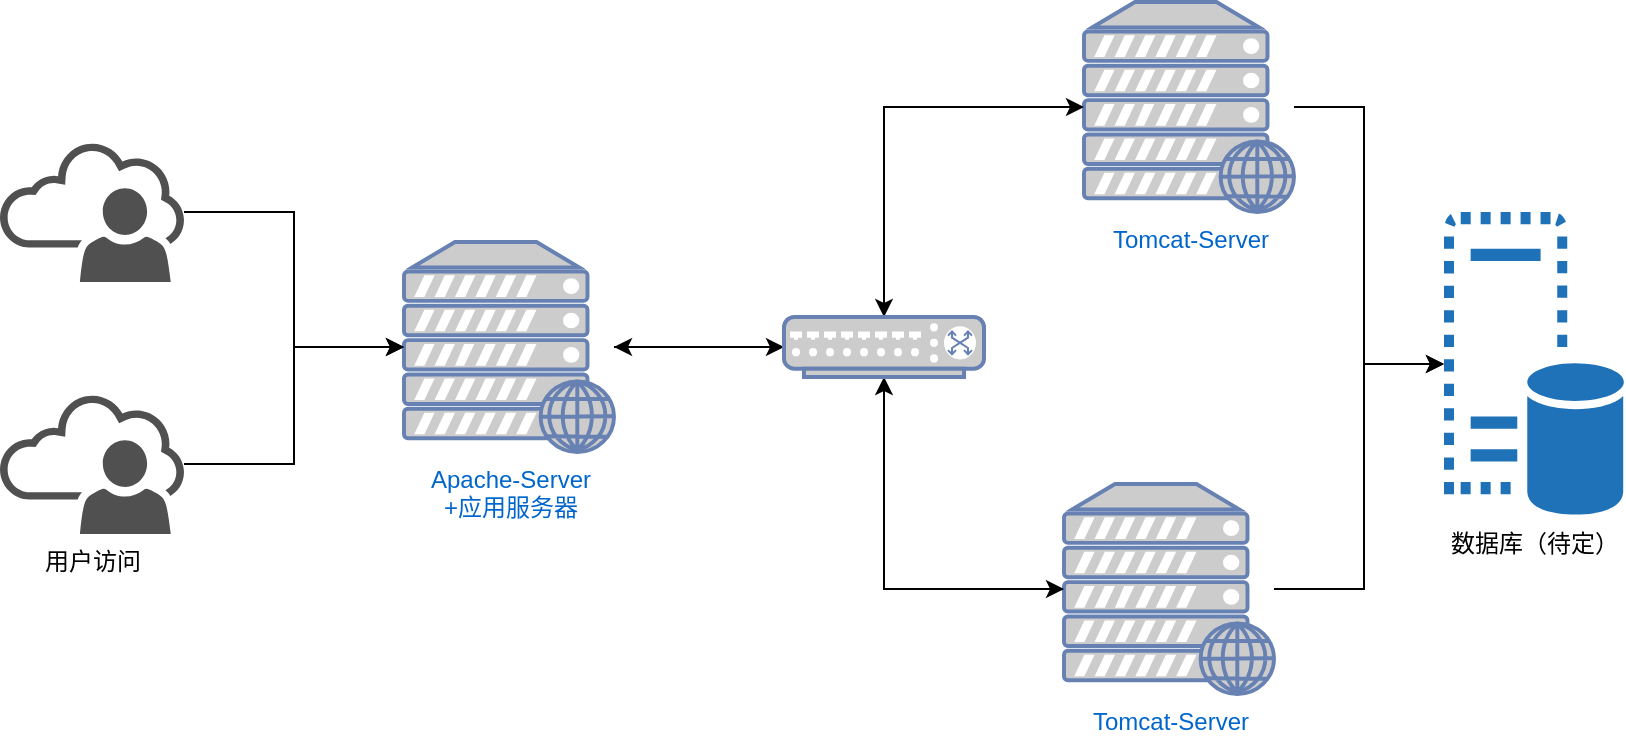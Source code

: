 <mxfile version="10.6.5" type="github"><diagram id="6a731a19-8d31-9384-78a2-239565b7b9f0" name="Page-1"><mxGraphModel dx="1030" dy="531" grid="1" gridSize="10" guides="1" tooltips="1" connect="1" arrows="1" fold="1" page="1" pageScale="1" pageWidth="1169" pageHeight="827" background="#ffffff" math="0" shadow="0"><root><mxCell id="0"/><mxCell id="1" parent="0"/><mxCell id="rih1qBaqkSFO7-O8IaMy-143" value="&lt;span lang=&quot;EN-US&quot;&gt;Apache-Server&lt;br&gt;+应用服务器&lt;br&gt;&lt;br&gt;&lt;/span&gt;" style="fontColor=#0066CC;verticalAlign=top;verticalLabelPosition=bottom;labelPosition=center;align=center;html=1;outlineConnect=0;fillColor=#CCCCCC;strokeColor=#6881B3;gradientColor=none;gradientDirection=north;strokeWidth=2;shape=mxgraph.networks.web_server;" parent="1" vertex="1"><mxGeometry x="300" y="240" width="105" height="105" as="geometry"/></mxCell><mxCell id="rih1qBaqkSFO7-O8IaMy-159" style="edgeStyle=orthogonalEdgeStyle;rounded=0;orthogonalLoop=1;jettySize=auto;html=1;entryX=0.5;entryY=1;entryDx=0;entryDy=0;entryPerimeter=0;" parent="1" source="rih1qBaqkSFO7-O8IaMy-148" target="rih1qBaqkSFO7-O8IaMy-154" edge="1"><mxGeometry relative="1" as="geometry"/></mxCell><mxCell id="rih1qBaqkSFO7-O8IaMy-193" style="edgeStyle=orthogonalEdgeStyle;rounded=0;orthogonalLoop=1;jettySize=auto;html=1;" parent="1" source="rih1qBaqkSFO7-O8IaMy-148" target="rih1qBaqkSFO7-O8IaMy-191" edge="1"><mxGeometry relative="1" as="geometry"><Array as="points"><mxPoint x="780" y="414"/><mxPoint x="780" y="301"/></Array></mxGeometry></mxCell><mxCell id="rih1qBaqkSFO7-O8IaMy-148" value="Tomcat-Server" style="fontColor=#0066CC;verticalAlign=top;verticalLabelPosition=bottom;labelPosition=center;align=center;html=1;outlineConnect=0;fillColor=#CCCCCC;strokeColor=#6881B3;gradientColor=none;gradientDirection=north;strokeWidth=2;shape=mxgraph.networks.web_server;" parent="1" vertex="1"><mxGeometry x="630" y="361" width="105" height="105" as="geometry"/></mxCell><mxCell id="rih1qBaqkSFO7-O8IaMy-168" style="edgeStyle=orthogonalEdgeStyle;rounded=0;orthogonalLoop=1;jettySize=auto;html=1;exitX=0;exitY=0.5;exitDx=0;exitDy=0;exitPerimeter=0;" parent="1" source="rih1qBaqkSFO7-O8IaMy-149" target="rih1qBaqkSFO7-O8IaMy-154" edge="1"><mxGeometry relative="1" as="geometry"/></mxCell><mxCell id="rih1qBaqkSFO7-O8IaMy-192" style="edgeStyle=orthogonalEdgeStyle;rounded=0;orthogonalLoop=1;jettySize=auto;html=1;" parent="1" source="rih1qBaqkSFO7-O8IaMy-149" target="rih1qBaqkSFO7-O8IaMy-191" edge="1"><mxGeometry relative="1" as="geometry"><Array as="points"><mxPoint x="780" y="173"/><mxPoint x="780" y="301"/></Array></mxGeometry></mxCell><mxCell id="rih1qBaqkSFO7-O8IaMy-149" value="Tomcat-Server&lt;br&gt;" style="fontColor=#0066CC;verticalAlign=top;verticalLabelPosition=bottom;labelPosition=center;align=center;html=1;outlineConnect=0;fillColor=#CCCCCC;strokeColor=#6881B3;gradientColor=none;gradientDirection=north;strokeWidth=2;shape=mxgraph.networks.web_server;" parent="1" vertex="1"><mxGeometry x="640" y="120" width="105" height="105" as="geometry"/></mxCell><mxCell id="rih1qBaqkSFO7-O8IaMy-151" value="" style="edgeStyle=orthogonalEdgeStyle;rounded=0;orthogonalLoop=1;jettySize=auto;html=1;entryX=0;entryY=0.5;entryDx=0;entryDy=0;entryPerimeter=0;" parent="1" source="rih1qBaqkSFO7-O8IaMy-143" target="rih1qBaqkSFO7-O8IaMy-154" edge="1"><mxGeometry relative="1" as="geometry"><mxPoint x="485" y="292.5" as="targetPoint"/></mxGeometry></mxCell><mxCell id="rih1qBaqkSFO7-O8IaMy-155" style="edgeStyle=orthogonalEdgeStyle;rounded=0;orthogonalLoop=1;jettySize=auto;html=1;" parent="1" source="rih1qBaqkSFO7-O8IaMy-154" target="rih1qBaqkSFO7-O8IaMy-143" edge="1"><mxGeometry relative="1" as="geometry"/></mxCell><mxCell id="rih1qBaqkSFO7-O8IaMy-158" style="edgeStyle=orthogonalEdgeStyle;rounded=0;orthogonalLoop=1;jettySize=auto;html=1;entryX=0;entryY=0.5;entryDx=0;entryDy=0;entryPerimeter=0;" parent="1" target="rih1qBaqkSFO7-O8IaMy-148" edge="1"><mxGeometry relative="1" as="geometry"><mxPoint x="540" y="320" as="sourcePoint"/><mxPoint x="550" y="430" as="targetPoint"/><Array as="points"><mxPoint x="540" y="414"/></Array></mxGeometry></mxCell><mxCell id="rih1qBaqkSFO7-O8IaMy-165" value="" style="edgeStyle=orthogonalEdgeStyle;rounded=0;orthogonalLoop=1;jettySize=auto;html=1;entryX=0;entryY=0.5;entryDx=0;entryDy=0;entryPerimeter=0;exitX=0.5;exitY=0;exitDx=0;exitDy=0;exitPerimeter=0;" parent="1" source="rih1qBaqkSFO7-O8IaMy-154" target="rih1qBaqkSFO7-O8IaMy-149" edge="1"><mxGeometry relative="1" as="geometry"><mxPoint x="540" y="197.5" as="targetPoint"/></mxGeometry></mxCell><mxCell id="rih1qBaqkSFO7-O8IaMy-154" value="" style="fontColor=#0066CC;verticalAlign=top;verticalLabelPosition=bottom;labelPosition=center;align=center;html=1;outlineConnect=0;fillColor=#CCCCCC;strokeColor=#6881B3;gradientColor=none;gradientDirection=north;strokeWidth=2;shape=mxgraph.networks.switch;" parent="1" vertex="1"><mxGeometry x="490" y="277.5" width="100" height="30" as="geometry"/></mxCell><mxCell id="rih1qBaqkSFO7-O8IaMy-179" style="edgeStyle=orthogonalEdgeStyle;rounded=0;orthogonalLoop=1;jettySize=auto;html=1;" parent="1" source="rih1qBaqkSFO7-O8IaMy-178" target="rih1qBaqkSFO7-O8IaMy-143" edge="1"><mxGeometry relative="1" as="geometry"/></mxCell><mxCell id="rih1qBaqkSFO7-O8IaMy-178" value="" style="pointerEvents=1;shadow=0;dashed=0;html=1;strokeColor=none;fillColor=#505050;labelPosition=center;verticalLabelPosition=bottom;verticalAlign=top;outlineConnect=0;align=center;shape=mxgraph.office.users.online_user;" parent="1" vertex="1"><mxGeometry x="98" y="190" width="92" height="70" as="geometry"/></mxCell><mxCell id="rih1qBaqkSFO7-O8IaMy-181" style="edgeStyle=orthogonalEdgeStyle;rounded=0;orthogonalLoop=1;jettySize=auto;html=1;" parent="1" source="rih1qBaqkSFO7-O8IaMy-180" target="rih1qBaqkSFO7-O8IaMy-143" edge="1"><mxGeometry relative="1" as="geometry"/></mxCell><mxCell id="rih1qBaqkSFO7-O8IaMy-180" value="用户访问&lt;br&gt;&lt;br&gt;" style="pointerEvents=1;shadow=0;dashed=0;html=1;strokeColor=none;fillColor=#505050;labelPosition=center;verticalLabelPosition=bottom;verticalAlign=top;outlineConnect=0;align=center;shape=mxgraph.office.users.online_user;" parent="1" vertex="1"><mxGeometry x="98" y="316" width="92" height="70" as="geometry"/></mxCell><mxCell id="rih1qBaqkSFO7-O8IaMy-191" value="数据库（待定）&lt;br&gt;&lt;br&gt;" style="pointerEvents=1;shadow=0;dashed=0;html=1;strokeColor=none;labelPosition=center;verticalLabelPosition=bottom;verticalAlign=top;outlineConnect=0;align=center;shape=mxgraph.office.servers.virtual_database_server;fillColor=#2072B8;" parent="1" vertex="1"><mxGeometry x="820" y="225" width="90" height="152" as="geometry"/></mxCell></root></mxGraphModel></diagram></mxfile>